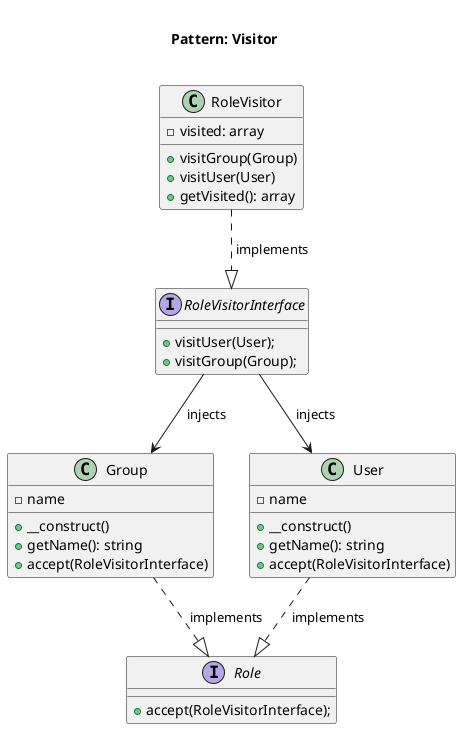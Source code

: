 @startuml
	Title <size:20>\nPattern: Visitor\n

    interface Role {
        + accept(RoleVisitorInterface);
    }

    interface RoleVisitorInterface {
        + visitUser(User);
        + visitGroup(Group);
    }

    class Group {
        - name
        + __construct()
        + getName(): string
        + accept(RoleVisitorInterface)
    }

    class User {
        - name
        + __construct()
        + getName(): string
        + accept(RoleVisitorInterface)
    }

    class RoleVisitor {
        - visited: array
        + visitGroup(Group)
        + visitUser(User)
        + getVisited(): array
    }

    Group ..|> Role: " implements"
    User ..|> Role: " implements"
    RoleVisitor ..|> RoleVisitorInterface: " implements"
    RoleVisitorInterface --> Group: " injects"
    RoleVisitorInterface --> User: " injects"

@enduml